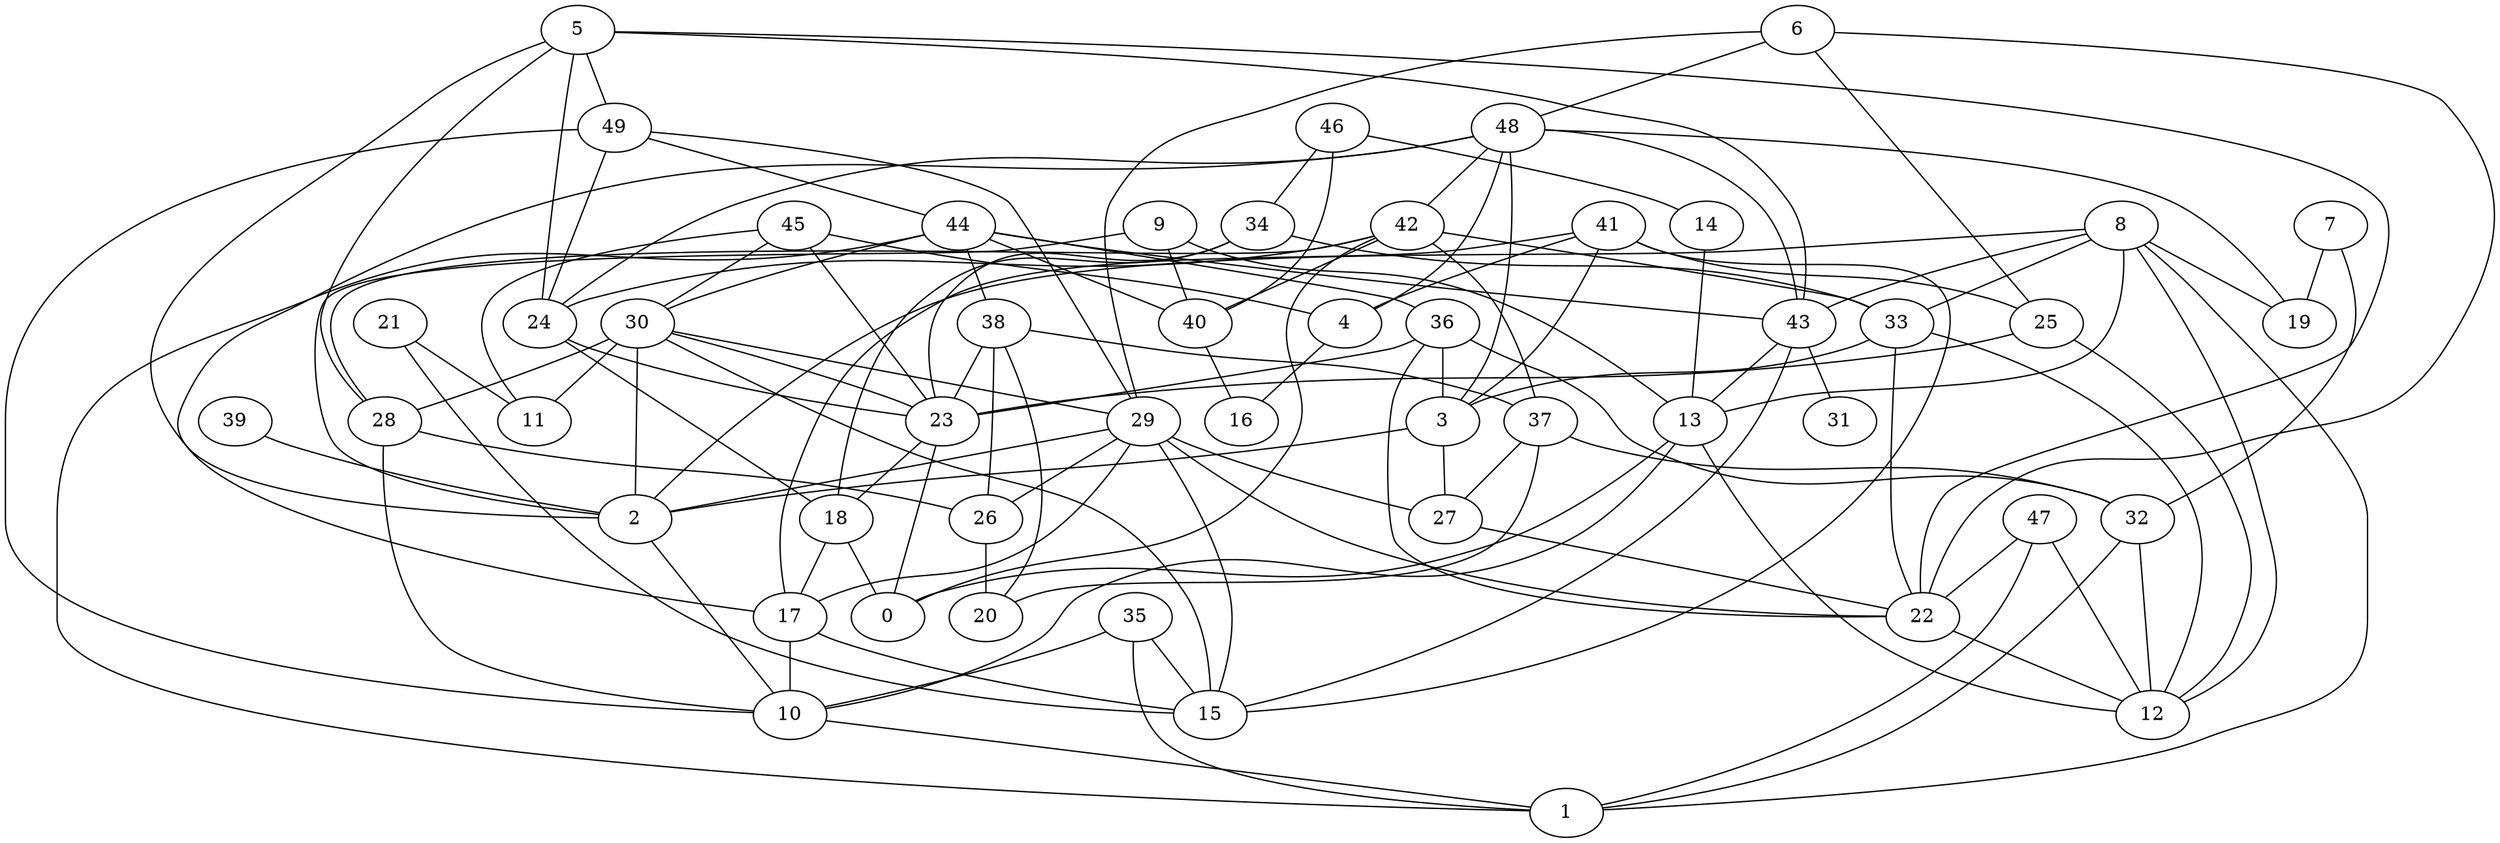 digraph GG_graph {

subgraph G_graph {
edge [color = black]
"9" -> "13" [dir = none]
"24" -> "18" [dir = none]
"46" -> "14" [dir = none]
"46" -> "34" [dir = none]
"47" -> "22" [dir = none]
"13" -> "0" [dir = none]
"37" -> "32" [dir = none]
"21" -> "11" [dir = none]
"23" -> "18" [dir = none]
"26" -> "20" [dir = none]
"32" -> "1" [dir = none]
"25" -> "12" [dir = none]
"44" -> "38" [dir = none]
"44" -> "43" [dir = none]
"8" -> "33" [dir = none]
"8" -> "1" [dir = none]
"8" -> "43" [dir = none]
"29" -> "27" [dir = none]
"29" -> "17" [dir = none]
"29" -> "22" [dir = none]
"4" -> "16" [dir = none]
"43" -> "31" [dir = none]
"36" -> "23" [dir = none]
"17" -> "10" [dir = none]
"41" -> "25" [dir = none]
"28" -> "26" [dir = none]
"48" -> "3" [dir = none]
"48" -> "42" [dir = none]
"48" -> "4" [dir = none]
"48" -> "43" [dir = none]
"39" -> "2" [dir = none]
"49" -> "44" [dir = none]
"42" -> "40" [dir = none]
"42" -> "0" [dir = none]
"7" -> "19" [dir = none]
"7" -> "32" [dir = none]
"34" -> "23" [dir = none]
"30" -> "11" [dir = none]
"30" -> "28" [dir = none]
"30" -> "2" [dir = none]
"30" -> "23" [dir = none]
"30" -> "15" [dir = none]
"30" -> "29" [dir = none]
"6" -> "25" [dir = none]
"6" -> "29" [dir = none]
"6" -> "48" [dir = none]
"45" -> "23" [dir = none]
"35" -> "10" [dir = none]
"5" -> "2" [dir = none]
"44" -> "30" [dir = none]
"5" -> "24" [dir = none]
"42" -> "24" [dir = none]
"49" -> "10" [dir = none]
"33" -> "22" [dir = none]
"8" -> "2" [dir = none]
"47" -> "12" [dir = none]
"5" -> "49" [dir = none]
"23" -> "0" [dir = none]
"27" -> "22" [dir = none]
"34" -> "18" [dir = none]
"38" -> "37" [dir = none]
"36" -> "32" [dir = none]
"9" -> "2" [dir = none]
"13" -> "10" [dir = none]
"43" -> "13" [dir = none]
"41" -> "4" [dir = none]
"48" -> "24" [dir = none]
"44" -> "40" [dir = none]
"29" -> "26" [dir = none]
"3" -> "27" [dir = none]
"17" -> "15" [dir = none]
"38" -> "26" [dir = none]
"5" -> "28" [dir = none]
"2" -> "10" [dir = none]
"37" -> "27" [dir = none]
"10" -> "1" [dir = none]
"6" -> "22" [dir = none]
"18" -> "0" [dir = none]
"9" -> "40" [dir = none]
"43" -> "15" [dir = none]
"41" -> "3" [dir = none]
"8" -> "13" [dir = none]
"14" -> "13" [dir = none]
"41" -> "15" [dir = none]
"38" -> "20" [dir = none]
"41" -> "17" [dir = none]
"42" -> "37" [dir = none]
"33" -> "12" [dir = none]
"38" -> "23" [dir = none]
"35" -> "1" [dir = none]
"33" -> "3" [dir = none]
"49" -> "24" [dir = none]
"42" -> "33" [dir = none]
"24" -> "23" [dir = none]
"28" -> "10" [dir = none]
"40" -> "16" [dir = none]
"21" -> "15" [dir = none]
"45" -> "30" [dir = none]
"8" -> "19" [dir = none]
"42" -> "28" [dir = none]
"37" -> "20" [dir = none]
"5" -> "43" [dir = none]
"44" -> "36" [dir = none]
"34" -> "33" [dir = none]
"48" -> "19" [dir = none]
"45" -> "4" [dir = none]
"32" -> "12" [dir = none]
"49" -> "29" [dir = none]
"25" -> "23" [dir = none]
"45" -> "11" [dir = none]
"29" -> "15" [dir = none]
"44" -> "1" [dir = none]
"48" -> "17" [dir = none]
"18" -> "17" [dir = none]
"13" -> "12" [dir = none]
"35" -> "15" [dir = none]
"46" -> "40" [dir = none]
"47" -> "1" [dir = none]
"8" -> "12" [dir = none]
"36" -> "3" [dir = none]
"36" -> "22" [dir = none]
"5" -> "22" [dir = none]
"29" -> "2" [dir = none]
"3" -> "2" [dir = none]
"22" -> "12" [dir = none]
}

}

